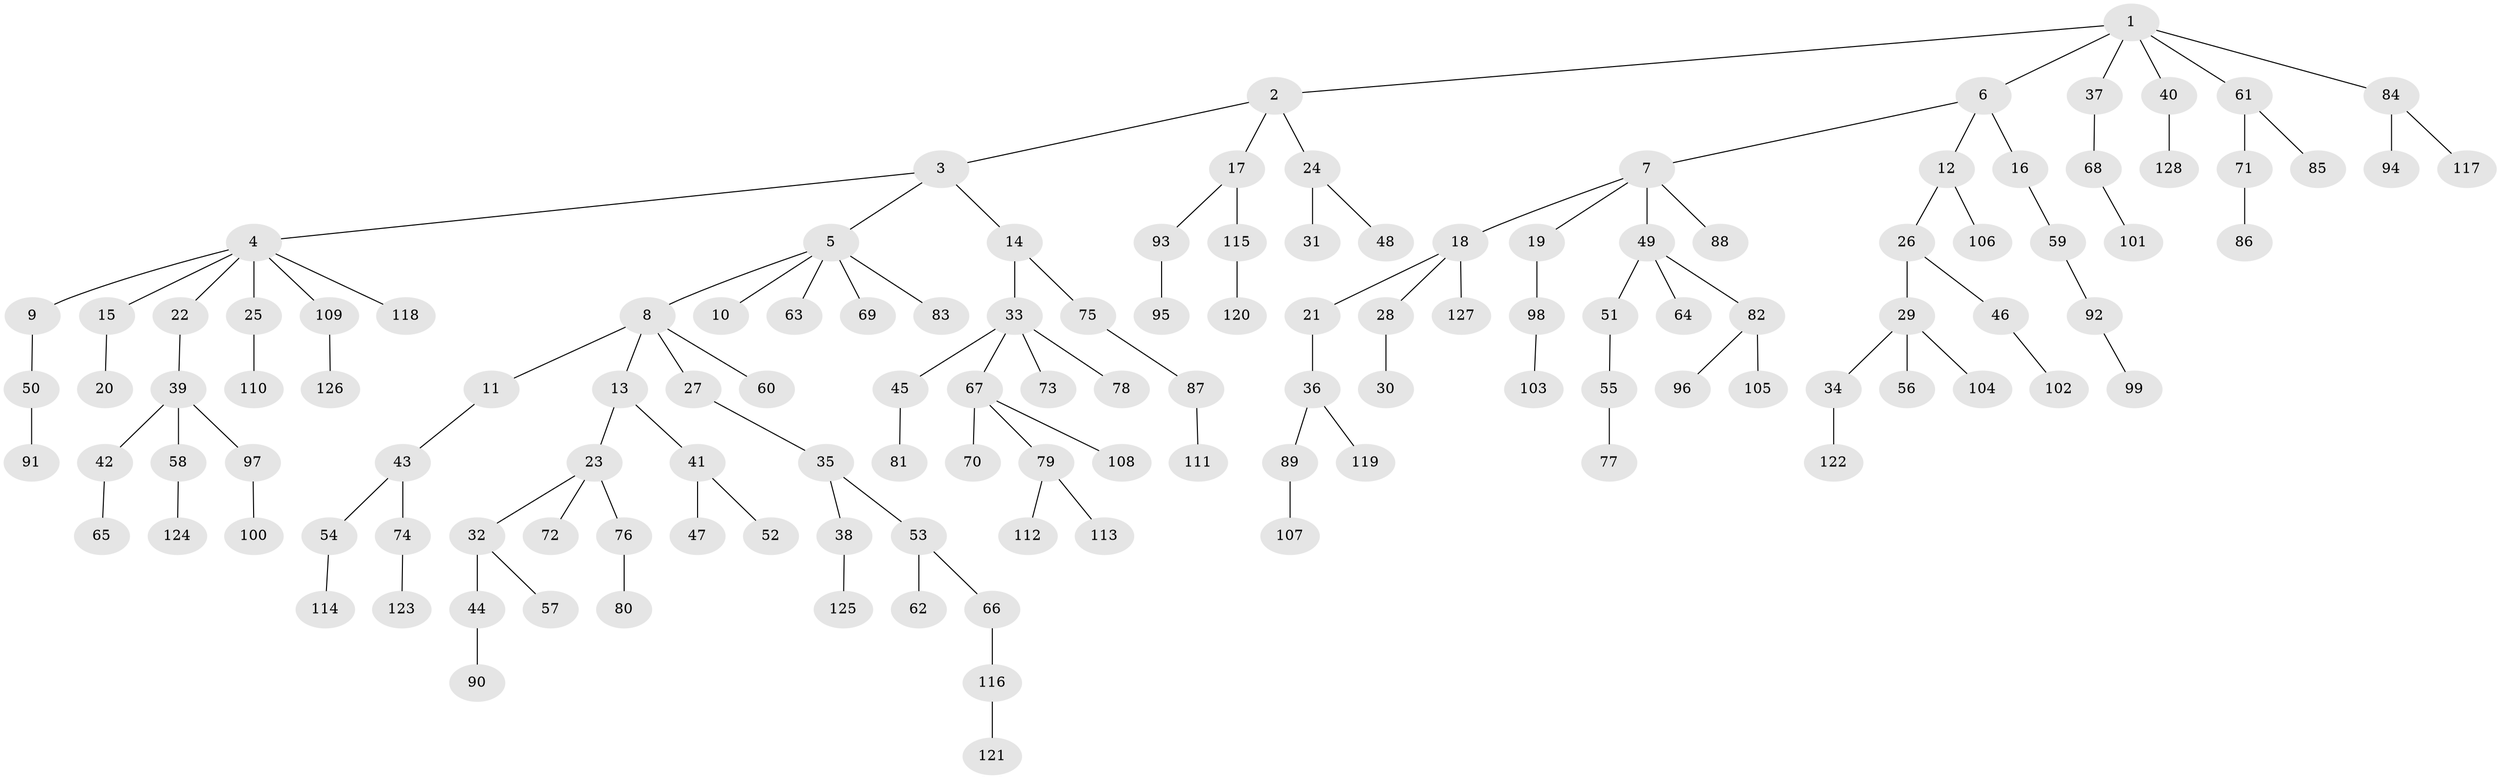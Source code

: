 // Generated by graph-tools (version 1.1) at 2025/52/03/09/25 04:52:27]
// undirected, 128 vertices, 127 edges
graph export_dot {
graph [start="1"]
  node [color=gray90,style=filled];
  1;
  2;
  3;
  4;
  5;
  6;
  7;
  8;
  9;
  10;
  11;
  12;
  13;
  14;
  15;
  16;
  17;
  18;
  19;
  20;
  21;
  22;
  23;
  24;
  25;
  26;
  27;
  28;
  29;
  30;
  31;
  32;
  33;
  34;
  35;
  36;
  37;
  38;
  39;
  40;
  41;
  42;
  43;
  44;
  45;
  46;
  47;
  48;
  49;
  50;
  51;
  52;
  53;
  54;
  55;
  56;
  57;
  58;
  59;
  60;
  61;
  62;
  63;
  64;
  65;
  66;
  67;
  68;
  69;
  70;
  71;
  72;
  73;
  74;
  75;
  76;
  77;
  78;
  79;
  80;
  81;
  82;
  83;
  84;
  85;
  86;
  87;
  88;
  89;
  90;
  91;
  92;
  93;
  94;
  95;
  96;
  97;
  98;
  99;
  100;
  101;
  102;
  103;
  104;
  105;
  106;
  107;
  108;
  109;
  110;
  111;
  112;
  113;
  114;
  115;
  116;
  117;
  118;
  119;
  120;
  121;
  122;
  123;
  124;
  125;
  126;
  127;
  128;
  1 -- 2;
  1 -- 6;
  1 -- 37;
  1 -- 40;
  1 -- 61;
  1 -- 84;
  2 -- 3;
  2 -- 17;
  2 -- 24;
  3 -- 4;
  3 -- 5;
  3 -- 14;
  4 -- 9;
  4 -- 15;
  4 -- 22;
  4 -- 25;
  4 -- 109;
  4 -- 118;
  5 -- 8;
  5 -- 10;
  5 -- 63;
  5 -- 69;
  5 -- 83;
  6 -- 7;
  6 -- 12;
  6 -- 16;
  7 -- 18;
  7 -- 19;
  7 -- 49;
  7 -- 88;
  8 -- 11;
  8 -- 13;
  8 -- 27;
  8 -- 60;
  9 -- 50;
  11 -- 43;
  12 -- 26;
  12 -- 106;
  13 -- 23;
  13 -- 41;
  14 -- 33;
  14 -- 75;
  15 -- 20;
  16 -- 59;
  17 -- 93;
  17 -- 115;
  18 -- 21;
  18 -- 28;
  18 -- 127;
  19 -- 98;
  21 -- 36;
  22 -- 39;
  23 -- 32;
  23 -- 72;
  23 -- 76;
  24 -- 31;
  24 -- 48;
  25 -- 110;
  26 -- 29;
  26 -- 46;
  27 -- 35;
  28 -- 30;
  29 -- 34;
  29 -- 56;
  29 -- 104;
  32 -- 44;
  32 -- 57;
  33 -- 45;
  33 -- 67;
  33 -- 73;
  33 -- 78;
  34 -- 122;
  35 -- 38;
  35 -- 53;
  36 -- 89;
  36 -- 119;
  37 -- 68;
  38 -- 125;
  39 -- 42;
  39 -- 58;
  39 -- 97;
  40 -- 128;
  41 -- 47;
  41 -- 52;
  42 -- 65;
  43 -- 54;
  43 -- 74;
  44 -- 90;
  45 -- 81;
  46 -- 102;
  49 -- 51;
  49 -- 64;
  49 -- 82;
  50 -- 91;
  51 -- 55;
  53 -- 62;
  53 -- 66;
  54 -- 114;
  55 -- 77;
  58 -- 124;
  59 -- 92;
  61 -- 71;
  61 -- 85;
  66 -- 116;
  67 -- 70;
  67 -- 79;
  67 -- 108;
  68 -- 101;
  71 -- 86;
  74 -- 123;
  75 -- 87;
  76 -- 80;
  79 -- 112;
  79 -- 113;
  82 -- 96;
  82 -- 105;
  84 -- 94;
  84 -- 117;
  87 -- 111;
  89 -- 107;
  92 -- 99;
  93 -- 95;
  97 -- 100;
  98 -- 103;
  109 -- 126;
  115 -- 120;
  116 -- 121;
}
